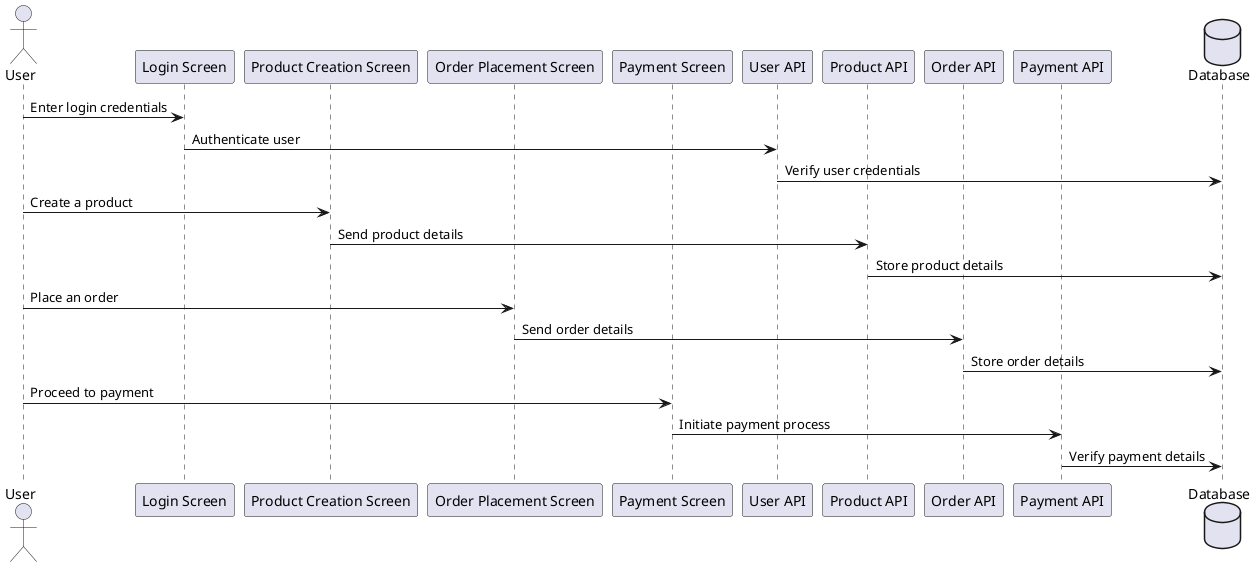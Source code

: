 @startuml Use

actor User
participant "Login Screen" as LoginScreen
participant "Product Creation Screen" as ProductCreationScreen
participant "Order Placement Screen" as OrderPlacementScreen
participant "Payment Screen" as PaymentScreen
participant "User API" as UserAPI
participant "Product API" as ProductAPI
participant "Order API" as OrderAPI
participant "Payment API" as PaymentAPI
database Database

User -> LoginScreen: Enter login credentials
LoginScreen -> UserAPI: Authenticate user
UserAPI -> Database: Verify user credentials

User -> ProductCreationScreen: Create a product
ProductCreationScreen -> ProductAPI: Send product details
ProductAPI -> Database: Store product details

User -> OrderPlacementScreen: Place an order
OrderPlacementScreen -> OrderAPI: Send order details
OrderAPI -> Database: Store order details

User -> PaymentScreen: Proceed to payment
PaymentScreen -> PaymentAPI: Initiate payment process
PaymentAPI -> Database: Verify payment details

@enduml
